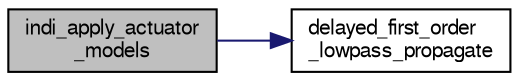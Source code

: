 digraph "indi_apply_actuator_models"
{
  edge [fontname="FreeSans",fontsize="10",labelfontname="FreeSans",labelfontsize="10"];
  node [fontname="FreeSans",fontsize="10",shape=record];
  rankdir="LR";
  Node1 [label="indi_apply_actuator\l_models",height=0.2,width=0.4,color="black", fillcolor="grey75", style="filled", fontcolor="black"];
  Node1 -> Node2 [color="midnightblue",fontsize="10",style="solid",fontname="FreeSans"];
  Node2 [label="delayed_first_order\l_lowpass_propagate",height=0.2,width=0.4,color="black", fillcolor="white", style="filled",URL="$delayed__first__order__lowpass__filter_8h.html#a3ccde6f4470a690f95432a0509fd64cf",tooltip="delayed_first_order_lowpass_propagate "];
}
